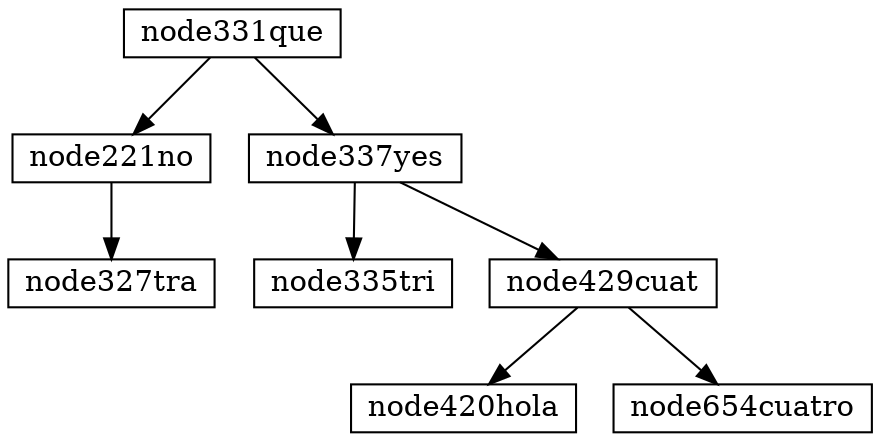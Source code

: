 digraph G {
rankdir = TB; 
node [shape=record, width=.1, height=.1]; 
node331que->node221no; 
node221no->node327tra; 
node331que->node337yes; 
node337yes->node335tri; 
node337yes->node429cuat; 
node429cuat->node420hola; 
node429cuat->node654cuatro; 
}